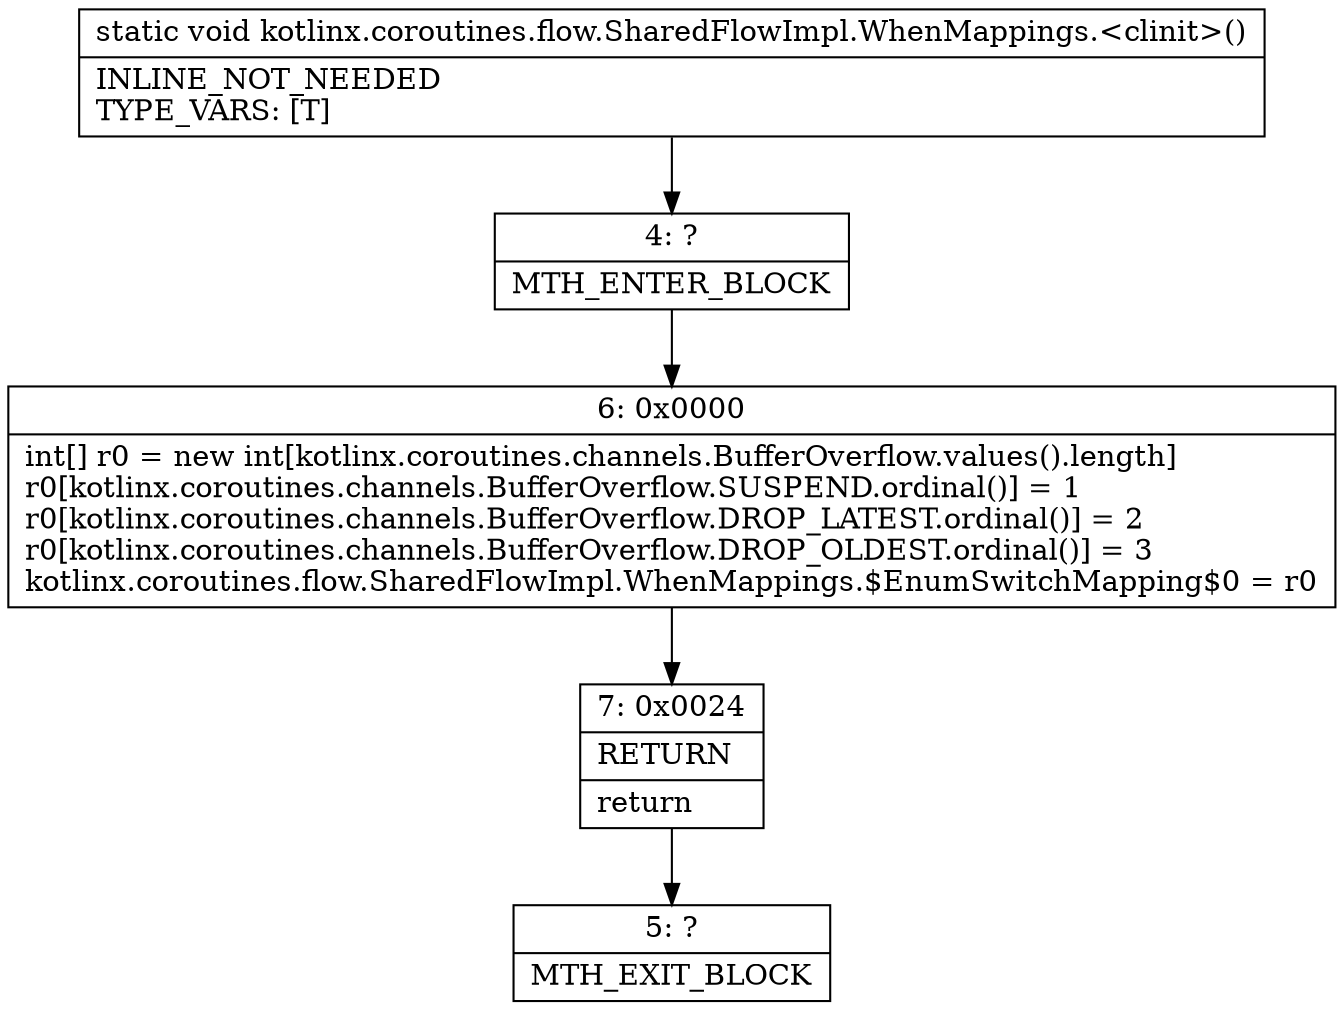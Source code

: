 digraph "CFG forkotlinx.coroutines.flow.SharedFlowImpl.WhenMappings.\<clinit\>()V" {
Node_4 [shape=record,label="{4\:\ ?|MTH_ENTER_BLOCK\l}"];
Node_6 [shape=record,label="{6\:\ 0x0000|int[] r0 = new int[kotlinx.coroutines.channels.BufferOverflow.values().length]\lr0[kotlinx.coroutines.channels.BufferOverflow.SUSPEND.ordinal()] = 1\lr0[kotlinx.coroutines.channels.BufferOverflow.DROP_LATEST.ordinal()] = 2\lr0[kotlinx.coroutines.channels.BufferOverflow.DROP_OLDEST.ordinal()] = 3\lkotlinx.coroutines.flow.SharedFlowImpl.WhenMappings.$EnumSwitchMapping$0 = r0\l}"];
Node_7 [shape=record,label="{7\:\ 0x0024|RETURN\l|return\l}"];
Node_5 [shape=record,label="{5\:\ ?|MTH_EXIT_BLOCK\l}"];
MethodNode[shape=record,label="{static void kotlinx.coroutines.flow.SharedFlowImpl.WhenMappings.\<clinit\>()  | INLINE_NOT_NEEDED\lTYPE_VARS: [T]\l}"];
MethodNode -> Node_4;Node_4 -> Node_6;
Node_6 -> Node_7;
Node_7 -> Node_5;
}

